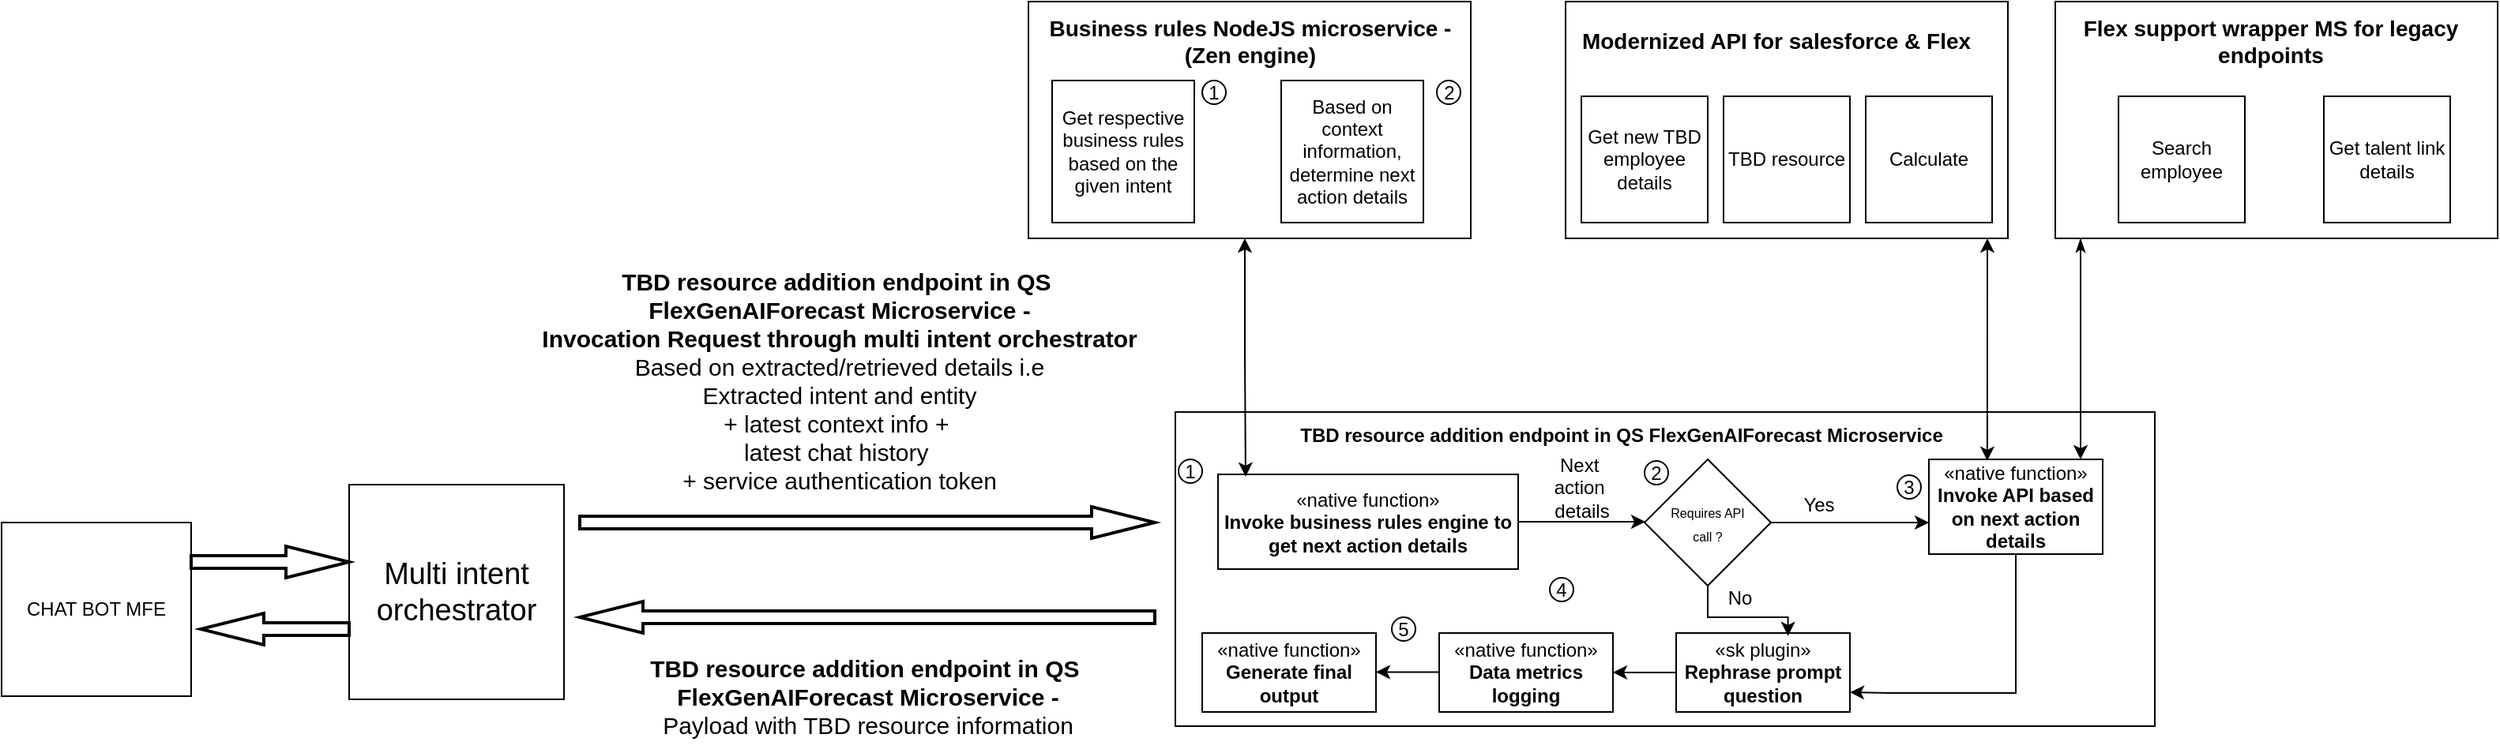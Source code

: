 <mxfile version="25.0.3">
  <diagram name="Page-1" id="gIdaaY2K4BaMiWHqVSfF">
    <mxGraphModel dx="2305" dy="718" grid="1" gridSize="10" guides="1" tooltips="1" connect="1" arrows="1" fold="1" page="1" pageScale="1" pageWidth="1169" pageHeight="827" math="0" shadow="0">
      <root>
        <mxCell id="0" />
        <mxCell id="1" parent="0" />
        <mxCell id="pSrs7uPZZeZ2gySkBNsR-4" value="&lt;font style=&quot;font-size: 19px;&quot;&gt;Multi intent orchestrator&lt;/font&gt;" style="whiteSpace=wrap;html=1;aspect=fixed;" parent="1" vertex="1">
          <mxGeometry x="10" y="506" width="136" height="136" as="geometry" />
        </mxCell>
        <mxCell id="pSrs7uPZZeZ2gySkBNsR-5" value="" style="rounded=0;whiteSpace=wrap;html=1;" parent="1" vertex="1">
          <mxGeometry x="533" y="460" width="620" height="199" as="geometry" />
        </mxCell>
        <mxCell id="pSrs7uPZZeZ2gySkBNsR-7" value="" style="verticalLabelPosition=bottom;verticalAlign=top;html=1;strokeWidth=2;shape=mxgraph.arrows2.arrow;dy=0.6;dx=40;notch=0;" parent="1" vertex="1">
          <mxGeometry x="156" y="520" width="364" height="20" as="geometry" />
        </mxCell>
        <mxCell id="pSrs7uPZZeZ2gySkBNsR-8" value="" style="verticalLabelPosition=bottom;verticalAlign=top;html=1;strokeWidth=2;shape=mxgraph.arrows2.arrow;dy=0.6;dx=40;notch=0;rotation=-180;" parent="1" vertex="1">
          <mxGeometry x="156" y="580" width="364" height="20" as="geometry" />
        </mxCell>
        <mxCell id="pSrs7uPZZeZ2gySkBNsR-9" value="&lt;b&gt;&lt;font style=&quot;font-size: 15px;&quot;&gt;TBD resource addition endpoint in QS&amp;nbsp;&lt;/font&gt;&lt;/b&gt;&lt;div&gt;&lt;b&gt;&lt;font style=&quot;font-size: 15px;&quot;&gt;FlexGenAIForecast Microservice -&lt;/font&gt;&lt;/b&gt;&lt;div&gt;&lt;span style=&quot;font-size: 15px;&quot;&gt;Payload with TBD resource information&lt;/span&gt;&lt;/div&gt;&lt;/div&gt;" style="text;html=1;align=center;verticalAlign=middle;resizable=0;points=[];autosize=1;strokeColor=none;fillColor=none;" parent="1" vertex="1">
          <mxGeometry x="188" y="605" width="300" height="70" as="geometry" />
        </mxCell>
        <mxCell id="pSrs7uPZZeZ2gySkBNsR-10" value="&lt;div&gt;&lt;span style=&quot;font-size: 15px;&quot;&gt;&lt;b&gt;TBD resource addition endpoint in QS&amp;nbsp;&lt;/b&gt;&lt;/span&gt;&lt;/div&gt;&lt;div&gt;&lt;span style=&quot;font-size: 15px;&quot;&gt;&lt;b&gt;FlexGenAIForecast Microservice -&lt;/b&gt;&lt;/span&gt;&lt;/div&gt;&lt;div&gt;&lt;span style=&quot;font-size: 15px;&quot;&gt;&lt;b&gt;Invocation Request through multi intent orchestrator&lt;/b&gt;&lt;/span&gt;&lt;/div&gt;&lt;div&gt;&lt;span style=&quot;font-size: 15px;&quot;&gt;Based on extracted/retrieved details i.e&lt;/span&gt;&lt;/div&gt;&lt;div&gt;&lt;span style=&quot;font-size: 15px;&quot;&gt;Extracted intent and entity&lt;/span&gt;&lt;/div&gt;&lt;div&gt;&lt;span style=&quot;font-size: 15px;&quot;&gt;+ latest context info +&amp;nbsp;&lt;/span&gt;&lt;/div&gt;&lt;div&gt;&lt;span style=&quot;font-size: 15px;&quot;&gt;latest chat history&amp;nbsp;&lt;/span&gt;&lt;/div&gt;&lt;div&gt;&lt;span style=&quot;font-size: 15px;&quot;&gt;+ service authentication token&lt;/span&gt;&lt;/div&gt;" style="text;html=1;align=center;verticalAlign=middle;resizable=0;points=[];autosize=1;strokeColor=none;fillColor=none;" parent="1" vertex="1">
          <mxGeometry x="120" y="360" width="400" height="160" as="geometry" />
        </mxCell>
        <mxCell id="pSrs7uPZZeZ2gySkBNsR-15" value="«native function»&lt;br&gt;&lt;b&gt;Generate final output&lt;/b&gt;" style="html=1;whiteSpace=wrap;" parent="1" vertex="1">
          <mxGeometry x="550" y="600" width="110" height="50" as="geometry" />
        </mxCell>
        <mxCell id="pSrs7uPZZeZ2gySkBNsR-16" value="«native function»&lt;br&gt;&lt;b&gt;Data metrics logging&lt;/b&gt;" style="html=1;whiteSpace=wrap;" parent="1" vertex="1">
          <mxGeometry x="700" y="600" width="110" height="50" as="geometry" />
        </mxCell>
        <mxCell id="pSrs7uPZZeZ2gySkBNsR-17" value="«sk plugin»&lt;br&gt;&lt;b&gt;Rephrase prompt question&lt;/b&gt;" style="html=1;whiteSpace=wrap;" parent="1" vertex="1">
          <mxGeometry x="850" y="600" width="110" height="50" as="geometry" />
        </mxCell>
        <mxCell id="pSrs7uPZZeZ2gySkBNsR-18" value="" style="endArrow=classic;html=1;rounded=0;exitX=0;exitY=0.5;exitDx=0;exitDy=0;entryX=1;entryY=0.5;entryDx=0;entryDy=0;" parent="1" source="pSrs7uPZZeZ2gySkBNsR-17" target="pSrs7uPZZeZ2gySkBNsR-16" edge="1">
          <mxGeometry width="50" height="50" relative="1" as="geometry">
            <mxPoint x="850" y="622.95" as="sourcePoint" />
            <mxPoint x="716.5" y="559.999" as="targetPoint" />
          </mxGeometry>
        </mxCell>
        <mxCell id="pSrs7uPZZeZ2gySkBNsR-19" value="" style="endArrow=classic;html=1;rounded=0;exitX=0;exitY=0.5;exitDx=0;exitDy=0;entryX=1;entryY=0.5;entryDx=0;entryDy=0;" parent="1" edge="1">
          <mxGeometry width="50" height="50" relative="1" as="geometry">
            <mxPoint x="700" y="624.7" as="sourcePoint" />
            <mxPoint x="660" y="624.7" as="targetPoint" />
          </mxGeometry>
        </mxCell>
        <mxCell id="pSrs7uPZZeZ2gySkBNsR-20" value="5" style="ellipse;whiteSpace=wrap;html=1;aspect=fixed;" parent="1" vertex="1">
          <mxGeometry x="670" y="590" width="15" height="15" as="geometry" />
        </mxCell>
        <mxCell id="pSrs7uPZZeZ2gySkBNsR-39" style="edgeStyle=orthogonalEdgeStyle;rounded=0;orthogonalLoop=1;jettySize=auto;html=1;" parent="1" source="pSrs7uPZZeZ2gySkBNsR-22" target="pSrs7uPZZeZ2gySkBNsR-24" edge="1">
          <mxGeometry relative="1" as="geometry">
            <Array as="points">
              <mxPoint x="770" y="530" />
              <mxPoint x="770" y="530" />
            </Array>
          </mxGeometry>
        </mxCell>
        <mxCell id="pSrs7uPZZeZ2gySkBNsR-22" value="«native function»&lt;br&gt;&lt;b&gt;Invoke business rules engine to get next action details&lt;/b&gt;" style="html=1;whiteSpace=wrap;" parent="1" vertex="1">
          <mxGeometry x="560" y="499.5" width="190" height="60" as="geometry" />
        </mxCell>
        <mxCell id="pSrs7uPZZeZ2gySkBNsR-34" style="edgeStyle=orthogonalEdgeStyle;rounded=0;orthogonalLoop=1;jettySize=auto;html=1;entryX=1;entryY=0.75;entryDx=0;entryDy=0;" parent="1" source="pSrs7uPZZeZ2gySkBNsR-23" target="pSrs7uPZZeZ2gySkBNsR-17" edge="1">
          <mxGeometry relative="1" as="geometry">
            <Array as="points">
              <mxPoint x="1065" y="638" />
              <mxPoint x="985" y="638" />
            </Array>
          </mxGeometry>
        </mxCell>
        <mxCell id="pSrs7uPZZeZ2gySkBNsR-23" value="«native function»&lt;br&gt;&lt;b&gt;Invoke API based on next action details&lt;/b&gt;" style="html=1;whiteSpace=wrap;" parent="1" vertex="1">
          <mxGeometry x="1010" y="490" width="110" height="60" as="geometry" />
        </mxCell>
        <mxCell id="pSrs7uPZZeZ2gySkBNsR-36" style="edgeStyle=orthogonalEdgeStyle;rounded=0;orthogonalLoop=1;jettySize=auto;html=1;" parent="1" source="pSrs7uPZZeZ2gySkBNsR-24" target="pSrs7uPZZeZ2gySkBNsR-23" edge="1">
          <mxGeometry relative="1" as="geometry">
            <Array as="points">
              <mxPoint x="990" y="530" />
              <mxPoint x="990" y="530" />
            </Array>
          </mxGeometry>
        </mxCell>
        <mxCell id="pSrs7uPZZeZ2gySkBNsR-24" value="&lt;font style=&quot;font-size: 8px; line-height: 50%;&quot;&gt;Requires API &lt;br&gt;call ?&lt;/font&gt;" style="rhombus;whiteSpace=wrap;html=1;" parent="1" vertex="1">
          <mxGeometry x="830" y="490" width="80" height="80" as="geometry" />
        </mxCell>
        <mxCell id="pSrs7uPZZeZ2gySkBNsR-28" value="4" style="ellipse;whiteSpace=wrap;html=1;aspect=fixed;" parent="1" vertex="1">
          <mxGeometry x="770" y="565" width="15" height="15" as="geometry" />
        </mxCell>
        <mxCell id="pSrs7uPZZeZ2gySkBNsR-29" value="1" style="ellipse;whiteSpace=wrap;html=1;aspect=fixed;" parent="1" vertex="1">
          <mxGeometry x="535" y="490" width="15" height="15" as="geometry" />
        </mxCell>
        <mxCell id="pSrs7uPZZeZ2gySkBNsR-30" value="2" style="ellipse;whiteSpace=wrap;html=1;aspect=fixed;" parent="1" vertex="1">
          <mxGeometry x="830" y="491" width="15" height="15" as="geometry" />
        </mxCell>
        <mxCell id="pSrs7uPZZeZ2gySkBNsR-37" value="3" style="ellipse;whiteSpace=wrap;html=1;aspect=fixed;" parent="1" vertex="1">
          <mxGeometry x="990" y="500" width="15" height="15" as="geometry" />
        </mxCell>
        <mxCell id="pSrs7uPZZeZ2gySkBNsR-38" style="edgeStyle=orthogonalEdgeStyle;rounded=0;orthogonalLoop=1;jettySize=auto;html=1;entryX=0.644;entryY=0.038;entryDx=0;entryDy=0;entryPerimeter=0;" parent="1" source="pSrs7uPZZeZ2gySkBNsR-24" target="pSrs7uPZZeZ2gySkBNsR-17" edge="1">
          <mxGeometry relative="1" as="geometry" />
        </mxCell>
        <mxCell id="pSrs7uPZZeZ2gySkBNsR-40" value="Next&amp;nbsp;&lt;div&gt;action&amp;nbsp;&lt;/div&gt;&lt;div&gt;details&lt;/div&gt;" style="text;html=1;align=center;verticalAlign=middle;resizable=0;points=[];autosize=1;strokeColor=none;fillColor=none;" parent="1" vertex="1">
          <mxGeometry x="760" y="477.5" width="60" height="60" as="geometry" />
        </mxCell>
        <mxCell id="pSrs7uPZZeZ2gySkBNsR-41" value="Yes&lt;div&gt;&lt;br&gt;&lt;/div&gt;" style="text;html=1;align=center;verticalAlign=middle;resizable=0;points=[];autosize=1;strokeColor=none;fillColor=none;" parent="1" vertex="1">
          <mxGeometry x="920" y="506" width="40" height="40" as="geometry" />
        </mxCell>
        <mxCell id="pSrs7uPZZeZ2gySkBNsR-42" value="No&lt;div&gt;&lt;br&gt;&lt;/div&gt;" style="text;html=1;align=center;verticalAlign=middle;resizable=0;points=[];autosize=1;strokeColor=none;fillColor=none;" parent="1" vertex="1">
          <mxGeometry x="870" y="565" width="40" height="40" as="geometry" />
        </mxCell>
        <mxCell id="pSrs7uPZZeZ2gySkBNsR-43" value="&lt;div&gt;&lt;b&gt;TBD resource addition endpoint in QS&amp;nbsp;&lt;/b&gt;&lt;b style=&quot;background-color: initial;&quot;&gt;FlexGenAIForecast Microservice&lt;/b&gt;&lt;/div&gt;" style="text;html=1;align=center;verticalAlign=middle;resizable=0;points=[];autosize=1;strokeColor=none;fillColor=none;" parent="1" vertex="1">
          <mxGeometry x="600" y="460" width="430" height="30" as="geometry" />
        </mxCell>
        <mxCell id="pSrs7uPZZeZ2gySkBNsR-54" value="" style="rounded=0;whiteSpace=wrap;html=1;" parent="1" vertex="1">
          <mxGeometry x="440" y="200" width="280" height="150" as="geometry" />
        </mxCell>
        <mxCell id="pSrs7uPZZeZ2gySkBNsR-55" value="" style="rounded=0;whiteSpace=wrap;html=1;" parent="1" vertex="1">
          <mxGeometry x="780" y="200" width="280" height="150" as="geometry" />
        </mxCell>
        <mxCell id="pSrs7uPZZeZ2gySkBNsR-56" value="" style="rounded=0;whiteSpace=wrap;html=1;" parent="1" vertex="1">
          <mxGeometry x="1090" y="200" width="280" height="150" as="geometry" />
        </mxCell>
        <mxCell id="pSrs7uPZZeZ2gySkBNsR-57" value="Get new TBD employee details" style="whiteSpace=wrap;html=1;aspect=fixed;" parent="1" vertex="1">
          <mxGeometry x="790" y="260" width="80" height="80" as="geometry" />
        </mxCell>
        <mxCell id="pSrs7uPZZeZ2gySkBNsR-58" value="TBD resource" style="whiteSpace=wrap;html=1;aspect=fixed;" parent="1" vertex="1">
          <mxGeometry x="880" y="260" width="80" height="80" as="geometry" />
        </mxCell>
        <mxCell id="pSrs7uPZZeZ2gySkBNsR-59" value="Calculate" style="whiteSpace=wrap;html=1;aspect=fixed;" parent="1" vertex="1">
          <mxGeometry x="970" y="260" width="80" height="80" as="geometry" />
        </mxCell>
        <mxCell id="pSrs7uPZZeZ2gySkBNsR-60" value="&lt;font style=&quot;font-size: 14px;&quot;&gt;&lt;b&gt;Modernized API for salesforce &amp;amp; Flex&lt;/b&gt;&lt;/font&gt;" style="text;html=1;align=center;verticalAlign=middle;whiteSpace=wrap;rounded=0;" parent="1" vertex="1">
          <mxGeometry x="780" y="210" width="267" height="30" as="geometry" />
        </mxCell>
        <mxCell id="pSrs7uPZZeZ2gySkBNsR-62" value="Search employee" style="whiteSpace=wrap;html=1;aspect=fixed;" parent="1" vertex="1">
          <mxGeometry x="1130" y="260" width="80" height="80" as="geometry" />
        </mxCell>
        <mxCell id="pSrs7uPZZeZ2gySkBNsR-63" value="Get talent link details" style="whiteSpace=wrap;html=1;aspect=fixed;" parent="1" vertex="1">
          <mxGeometry x="1260" y="260" width="80" height="80" as="geometry" />
        </mxCell>
        <mxCell id="pSrs7uPZZeZ2gySkBNsR-65" value="&lt;font style=&quot;font-size: 14px;&quot;&gt;&lt;b&gt;Flex support wrapper MS for legacy endpoints&lt;/b&gt;&lt;/font&gt;" style="text;html=1;align=center;verticalAlign=middle;whiteSpace=wrap;rounded=0;" parent="1" vertex="1">
          <mxGeometry x="1093" y="210" width="267" height="30" as="geometry" />
        </mxCell>
        <mxCell id="pSrs7uPZZeZ2gySkBNsR-66" value="Get respective business rules based on the given intent" style="whiteSpace=wrap;html=1;aspect=fixed;" parent="1" vertex="1">
          <mxGeometry x="455" y="250" width="90" height="90" as="geometry" />
        </mxCell>
        <mxCell id="pSrs7uPZZeZ2gySkBNsR-67" value="Based on context information, determine next action details" style="whiteSpace=wrap;html=1;aspect=fixed;" parent="1" vertex="1">
          <mxGeometry x="600" y="250" width="90" height="90" as="geometry" />
        </mxCell>
        <mxCell id="pSrs7uPZZeZ2gySkBNsR-68" value="1" style="ellipse;whiteSpace=wrap;html=1;aspect=fixed;" parent="1" vertex="1">
          <mxGeometry x="550" y="250" width="15" height="15" as="geometry" />
        </mxCell>
        <mxCell id="pSrs7uPZZeZ2gySkBNsR-69" value="2" style="ellipse;whiteSpace=wrap;html=1;aspect=fixed;" parent="1" vertex="1">
          <mxGeometry x="698.5" y="250" width="15" height="15" as="geometry" />
        </mxCell>
        <mxCell id="pSrs7uPZZeZ2gySkBNsR-70" value="&lt;font style=&quot;font-size: 14px;&quot;&gt;&lt;b&gt;Business rules NodeJS microservice - (Zen engine)&lt;/b&gt;&lt;/font&gt;" style="text;html=1;align=center;verticalAlign=middle;whiteSpace=wrap;rounded=0;" parent="1" vertex="1">
          <mxGeometry x="446.5" y="210" width="267" height="30" as="geometry" />
        </mxCell>
        <mxCell id="pSrs7uPZZeZ2gySkBNsR-74" style="edgeStyle=orthogonalEdgeStyle;rounded=0;orthogonalLoop=1;jettySize=auto;html=1;entryX=0.092;entryY=0.024;entryDx=0;entryDy=0;entryPerimeter=0;startArrow=classic;startFill=1;" parent="1" source="pSrs7uPZZeZ2gySkBNsR-54" target="pSrs7uPZZeZ2gySkBNsR-22" edge="1">
          <mxGeometry relative="1" as="geometry">
            <Array as="points">
              <mxPoint x="577" y="425" />
              <mxPoint x="578" y="425" />
            </Array>
          </mxGeometry>
        </mxCell>
        <mxCell id="pSrs7uPZZeZ2gySkBNsR-75" style="edgeStyle=orthogonalEdgeStyle;rounded=0;orthogonalLoop=1;jettySize=auto;html=1;entryX=0.336;entryY=0.015;entryDx=0;entryDy=0;entryPerimeter=0;startArrow=classic;startFill=1;" parent="1" source="pSrs7uPZZeZ2gySkBNsR-55" target="pSrs7uPZZeZ2gySkBNsR-23" edge="1">
          <mxGeometry relative="1" as="geometry">
            <Array as="points">
              <mxPoint x="1047" y="380" />
              <mxPoint x="1047" y="380" />
            </Array>
          </mxGeometry>
        </mxCell>
        <mxCell id="pSrs7uPZZeZ2gySkBNsR-76" style="edgeStyle=orthogonalEdgeStyle;rounded=0;orthogonalLoop=1;jettySize=auto;html=1;startArrow=classicThin;startFill=1;" parent="1" source="pSrs7uPZZeZ2gySkBNsR-56" edge="1">
          <mxGeometry relative="1" as="geometry">
            <mxPoint x="1106" y="490" as="targetPoint" />
            <Array as="points">
              <mxPoint x="1106" y="390" />
              <mxPoint x="1106" y="390" />
            </Array>
          </mxGeometry>
        </mxCell>
        <mxCell id="oPa8zWOb1V9ht8Th1zbh-1" value="CHAT BOT MFE" style="rounded=0;whiteSpace=wrap;html=1;" vertex="1" parent="1">
          <mxGeometry x="-210" y="530" width="120" height="110" as="geometry" />
        </mxCell>
        <mxCell id="oPa8zWOb1V9ht8Th1zbh-4" value="" style="verticalLabelPosition=bottom;verticalAlign=top;html=1;strokeWidth=2;shape=mxgraph.arrows2.arrow;dy=0.6;dx=40;notch=0;" vertex="1" parent="1">
          <mxGeometry x="-90" y="545" width="100" height="20" as="geometry" />
        </mxCell>
        <mxCell id="oPa8zWOb1V9ht8Th1zbh-5" value="" style="verticalLabelPosition=bottom;verticalAlign=top;html=1;strokeWidth=2;shape=mxgraph.arrows2.arrow;dy=0.6;dx=40;notch=0;rotation=-180;" vertex="1" parent="1">
          <mxGeometry x="-84" y="587.5" width="94" height="20" as="geometry" />
        </mxCell>
      </root>
    </mxGraphModel>
  </diagram>
</mxfile>
